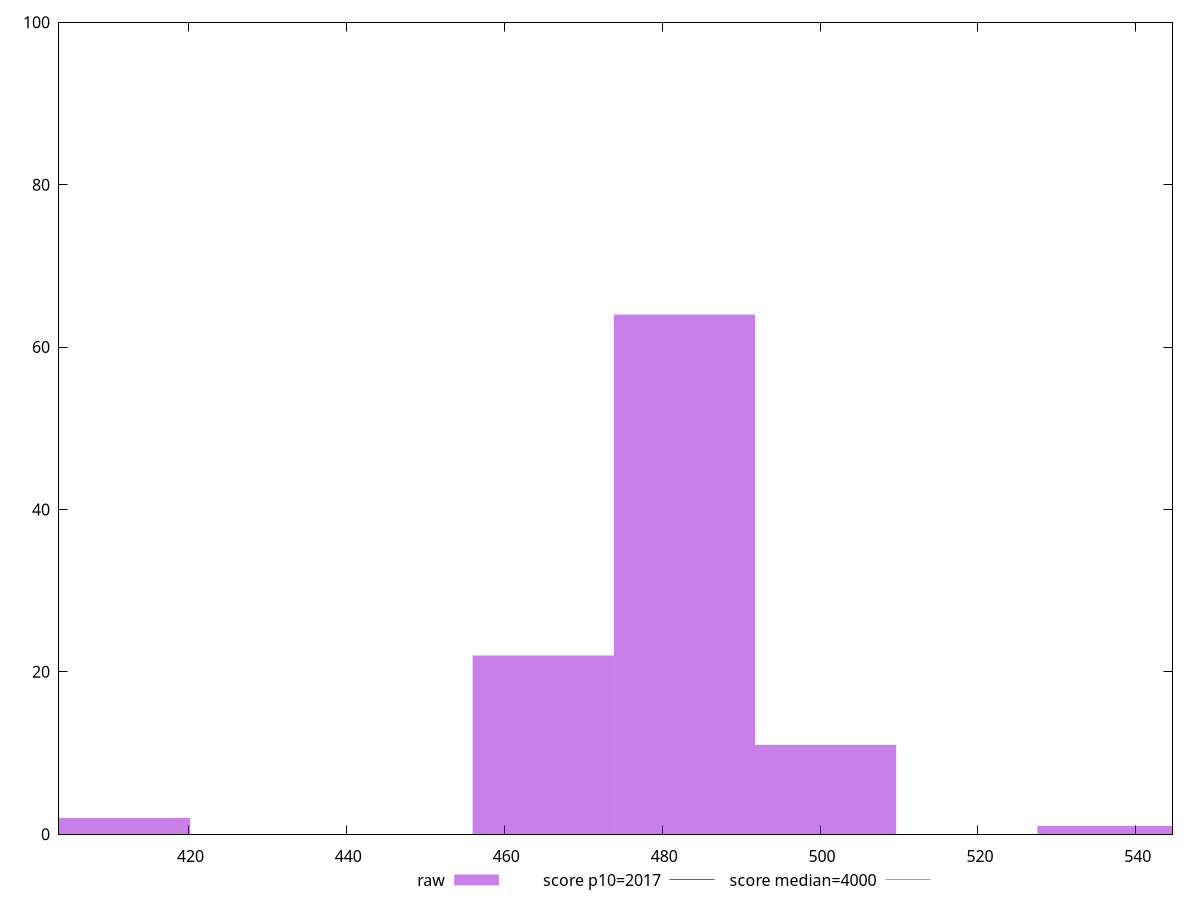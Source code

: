 reset

$raw <<EOF
464.94244153306465 22
482.8248431304902 64
500.70724472791574 11
411.29523674078797 2
536.4720479227669 1
EOF

set key outside below
set boxwidth 17.882401597425563
set xrange [403.6120000000001:544.6400000000001]
set yrange [0:100]
set style fill transparent solid 0.5 noborder

set parametric
set terminal svg size 640, 490 enhanced background rgb 'white'
set output "report_00007_2020-12-11T15:55:29.892Z/mainthread-work-breakdown/samples/pages+cached+noexternal+nocss/raw/histogram.svg"

plot $raw title "raw" with boxes, \
     2017,t title "score p10=2017", \
     4000,t title "score median=4000"

reset
